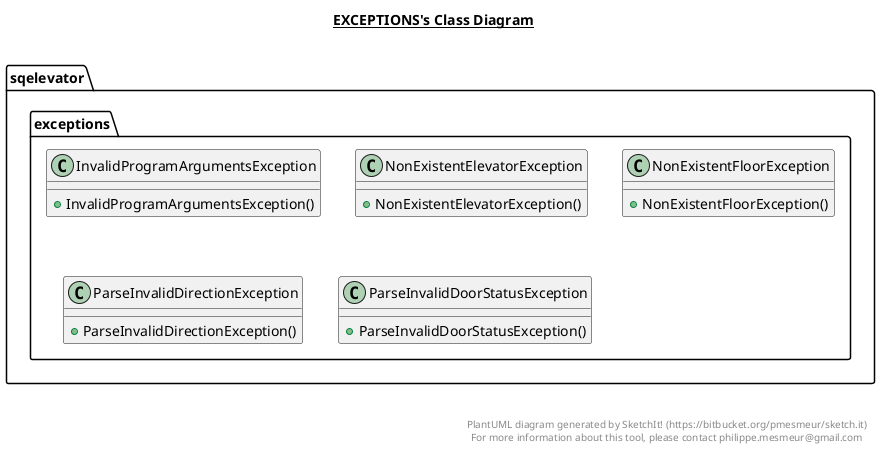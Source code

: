 @startuml

title __EXCEPTIONS's Class Diagram__\n

  namespace sqelevator {
    namespace exceptions {
      class sqelevator.exceptions.InvalidProgramArgumentsException {
          + InvalidProgramArgumentsException()
      }
    }
  }
  

  namespace sqelevator {
    namespace exceptions {
      class sqelevator.exceptions.NonExistentElevatorException {
          + NonExistentElevatorException()
      }
    }
  }
  

  namespace sqelevator {
    namespace exceptions {
      class sqelevator.exceptions.NonExistentFloorException {
          + NonExistentFloorException()
      }
    }
  }
  

  namespace sqelevator {
    namespace exceptions {
      class sqelevator.exceptions.ParseInvalidDirectionException {
          + ParseInvalidDirectionException()
      }
    }
  }
  

  namespace sqelevator {
    namespace exceptions {
      class sqelevator.exceptions.ParseInvalidDoorStatusException {
          + ParseInvalidDoorStatusException()
      }
    }
  }
  



right footer


PlantUML diagram generated by SketchIt! (https://bitbucket.org/pmesmeur/sketch.it)
For more information about this tool, please contact philippe.mesmeur@gmail.com
endfooter

@enduml
